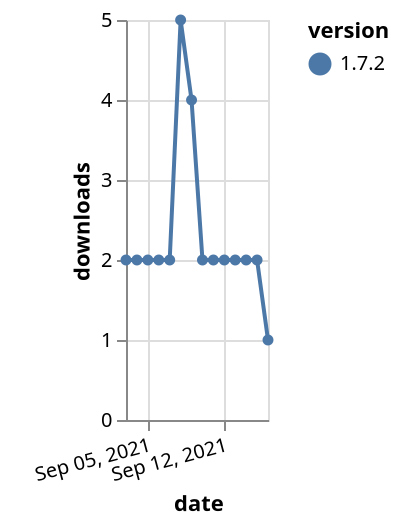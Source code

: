 {"$schema": "https://vega.github.io/schema/vega-lite/v5.json", "description": "A simple bar chart with embedded data.", "data": {"values": [{"date": "2021-09-03", "total": 3925, "delta": 2, "version": "1.7.2"}, {"date": "2021-09-04", "total": 3927, "delta": 2, "version": "1.7.2"}, {"date": "2021-09-05", "total": 3929, "delta": 2, "version": "1.7.2"}, {"date": "2021-09-06", "total": 3931, "delta": 2, "version": "1.7.2"}, {"date": "2021-09-07", "total": 3933, "delta": 2, "version": "1.7.2"}, {"date": "2021-09-08", "total": 3938, "delta": 5, "version": "1.7.2"}, {"date": "2021-09-09", "total": 3942, "delta": 4, "version": "1.7.2"}, {"date": "2021-09-10", "total": 3944, "delta": 2, "version": "1.7.2"}, {"date": "2021-09-11", "total": 3946, "delta": 2, "version": "1.7.2"}, {"date": "2021-09-12", "total": 3948, "delta": 2, "version": "1.7.2"}, {"date": "2021-09-13", "total": 3950, "delta": 2, "version": "1.7.2"}, {"date": "2021-09-14", "total": 3952, "delta": 2, "version": "1.7.2"}, {"date": "2021-09-15", "total": 3954, "delta": 2, "version": "1.7.2"}, {"date": "2021-09-16", "total": 3955, "delta": 1, "version": "1.7.2"}]}, "width": "container", "mark": {"type": "line", "point": {"filled": true}}, "encoding": {"x": {"field": "date", "type": "temporal", "timeUnit": "yearmonthdate", "title": "date", "axis": {"labelAngle": -15}}, "y": {"field": "delta", "type": "quantitative", "title": "downloads"}, "color": {"field": "version", "type": "nominal"}, "tooltip": {"field": "delta"}}}